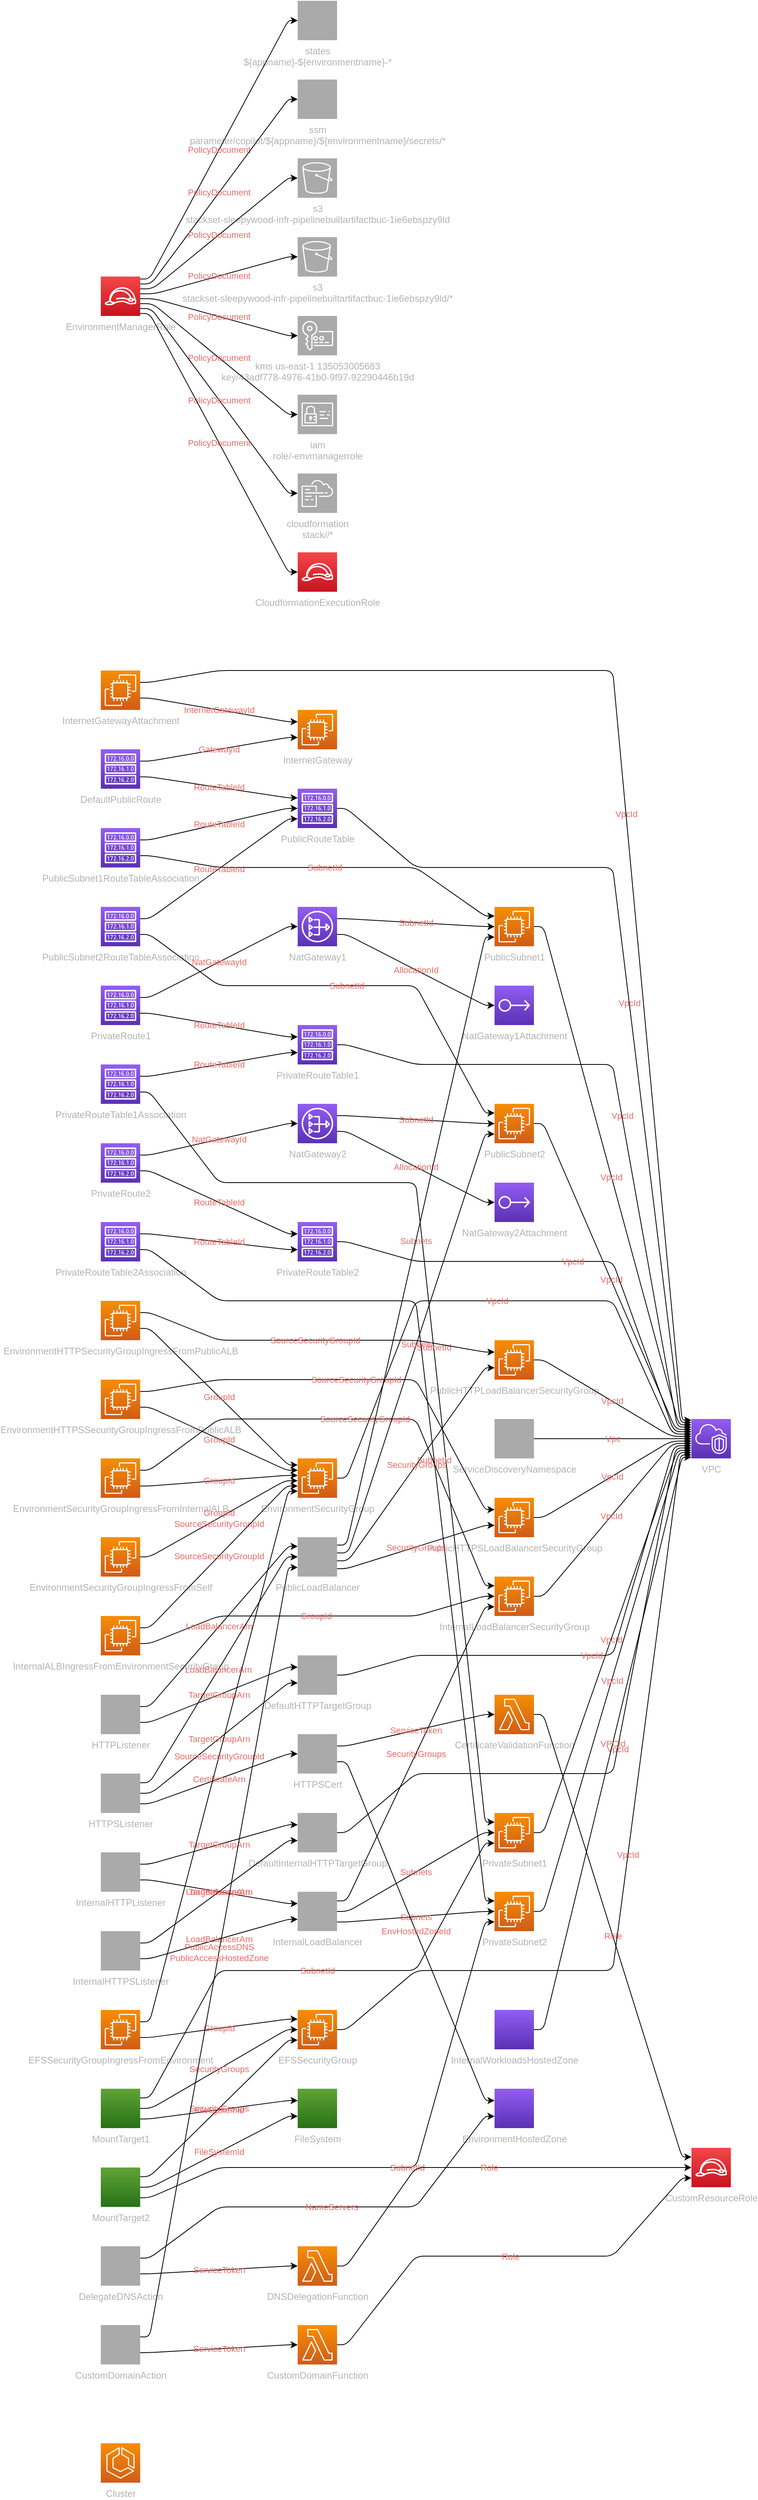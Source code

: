 <mxfile version="13.1.3" pages="2">
            <diagram id="diagramid" name="Diagram">
              <mxGraphModel><root><mxCell id="0"/><mxCell id="1" parent="0"/><mxCell id="2" value="CloudformationExecutionRole" style="outlineConnect=0;fontColor=#B3B3B3;gradientColor=#F54749;gradientDirection=north;fillColor=#C7131F;strokeColor=#ffffff;dashed=0;verticalLabelPosition=bottom;verticalAlign=top;align=center;html=1;fontSize=12;fontStyle=0;aspect=fixed;shape=mxgraph.aws4.resourceIcon;resIcon=mxgraph.aws4.role;" vertex="1" parent="1"><mxGeometry x="250" y="700" width="50" height="50" as="geometry"/></mxCell><mxCell id="3" value="EnvironmentManagerRole" style="outlineConnect=0;fontColor=#B3B3B3;gradientColor=#F54749;gradientDirection=north;fillColor=#C7131F;strokeColor=#ffffff;dashed=0;verticalLabelPosition=bottom;verticalAlign=top;align=center;html=1;fontSize=12;fontStyle=0;aspect=fixed;shape=mxgraph.aws4.resourceIcon;resIcon=mxgraph.aws4.role;" vertex="1" parent="1"><mxGeometry y="350" width="50" height="50" as="geometry"/></mxCell><mxCell id="4" value="VPC" style="outlineConnect=0;fontColor=#B3B3B3;gradientColor=#945DF2;gradientDirection=north;fillColor=#5A30B5;strokeColor=#ffffff;dashed=0;verticalLabelPosition=bottom;verticalAlign=top;align=center;html=1;fontSize=12;fontStyle=0;aspect=fixed;shape=mxgraph.aws4.resourceIcon;resIcon=mxgraph.aws4.vpc;" vertex="1" parent="1"><mxGeometry x="750" y="1800" width="50" height="50" as="geometry"/></mxCell><mxCell id="5" value="PublicRouteTable" style="outlineConnect=0;fontColor=#B3B3B3;gradientColor=#945DF2;gradientDirection=north;fillColor=#5A30B5;strokeColor=#ffffff;dashed=0;verticalLabelPosition=bottom;verticalAlign=top;align=center;html=1;fontSize=12;fontStyle=0;aspect=fixed;shape=mxgraph.aws4.resourceIcon;resIcon=mxgraph.aws4.route_table;" vertex="1" parent="1"><mxGeometry x="250" y="1000" width="50" height="50" as="geometry"/></mxCell><mxCell id="6" value="DefaultPublicRoute" style="outlineConnect=0;fontColor=#B3B3B3;gradientColor=#945DF2;gradientDirection=north;fillColor=#5A30B5;strokeColor=#ffffff;dashed=0;verticalLabelPosition=bottom;verticalAlign=top;align=center;html=1;fontSize=12;fontStyle=0;aspect=fixed;shape=mxgraph.aws4.resourceIcon;resIcon=mxgraph.aws4.route_table;" vertex="1" parent="1"><mxGeometry y="950" width="50" height="50" as="geometry"/></mxCell><mxCell id="7" value="InternetGateway" style="outlineConnect=0;fontColor=#B3B3B3;gradientColor=#F78E04;gradientDirection=north;fillColor=#D05C17;strokeColor=#ffffff;dashed=0;verticalLabelPosition=bottom;verticalAlign=top;align=center;html=1;fontSize=12;fontStyle=0;aspect=fixed;shape=mxgraph.aws4.resourceIcon;resIcon=mxgraph.aws4.ec2;" vertex="1" parent="1"><mxGeometry x="250" y="900" width="50" height="50" as="geometry"/></mxCell><mxCell id="8" value="InternetGatewayAttachment" style="outlineConnect=0;fontColor=#B3B3B3;gradientColor=#F78E04;gradientDirection=north;fillColor=#D05C17;strokeColor=#ffffff;dashed=0;verticalLabelPosition=bottom;verticalAlign=top;align=center;html=1;fontSize=12;fontStyle=0;aspect=fixed;shape=mxgraph.aws4.resourceIcon;resIcon=mxgraph.aws4.ec2;" vertex="1" parent="1"><mxGeometry y="850" width="50" height="50" as="geometry"/></mxCell><mxCell id="9" value="PublicSubnet1" style="outlineConnect=0;fontColor=#B3B3B3;gradientColor=#F78E04;gradientDirection=north;fillColor=#D05C17;strokeColor=#ffffff;dashed=0;verticalLabelPosition=bottom;verticalAlign=top;align=center;html=1;fontSize=12;fontStyle=0;aspect=fixed;shape=mxgraph.aws4.resourceIcon;resIcon=mxgraph.aws4.ec2;" vertex="1" parent="1"><mxGeometry x="500" y="1150" width="50" height="50" as="geometry"/></mxCell><mxCell id="10" value="PublicSubnet2" style="outlineConnect=0;fontColor=#B3B3B3;gradientColor=#F78E04;gradientDirection=north;fillColor=#D05C17;strokeColor=#ffffff;dashed=0;verticalLabelPosition=bottom;verticalAlign=top;align=center;html=1;fontSize=12;fontStyle=0;aspect=fixed;shape=mxgraph.aws4.resourceIcon;resIcon=mxgraph.aws4.ec2;" vertex="1" parent="1"><mxGeometry x="500" y="1400" width="50" height="50" as="geometry"/></mxCell><mxCell id="11" value="PrivateSubnet1" style="outlineConnect=0;fontColor=#B3B3B3;gradientColor=#F78E04;gradientDirection=north;fillColor=#D05C17;strokeColor=#ffffff;dashed=0;verticalLabelPosition=bottom;verticalAlign=top;align=center;html=1;fontSize=12;fontStyle=0;aspect=fixed;shape=mxgraph.aws4.resourceIcon;resIcon=mxgraph.aws4.ec2;" vertex="1" parent="1"><mxGeometry x="500" y="2300" width="50" height="50" as="geometry"/></mxCell><mxCell id="12" value="PrivateSubnet2" style="outlineConnect=0;fontColor=#B3B3B3;gradientColor=#F78E04;gradientDirection=north;fillColor=#D05C17;strokeColor=#ffffff;dashed=0;verticalLabelPosition=bottom;verticalAlign=top;align=center;html=1;fontSize=12;fontStyle=0;aspect=fixed;shape=mxgraph.aws4.resourceIcon;resIcon=mxgraph.aws4.ec2;" vertex="1" parent="1"><mxGeometry x="500" y="2400" width="50" height="50" as="geometry"/></mxCell><mxCell id="13" value="PublicSubnet1RouteTableAssociation" style="outlineConnect=0;fontColor=#B3B3B3;gradientColor=#945DF2;gradientDirection=north;fillColor=#5A30B5;strokeColor=#ffffff;dashed=0;verticalLabelPosition=bottom;verticalAlign=top;align=center;html=1;fontSize=12;fontStyle=0;aspect=fixed;shape=mxgraph.aws4.resourceIcon;resIcon=mxgraph.aws4.route_table;" vertex="1" parent="1"><mxGeometry y="1050" width="50" height="50" as="geometry"/></mxCell><mxCell id="14" value="PublicSubnet2RouteTableAssociation" style="outlineConnect=0;fontColor=#B3B3B3;gradientColor=#945DF2;gradientDirection=north;fillColor=#5A30B5;strokeColor=#ffffff;dashed=0;verticalLabelPosition=bottom;verticalAlign=top;align=center;html=1;fontSize=12;fontStyle=0;aspect=fixed;shape=mxgraph.aws4.resourceIcon;resIcon=mxgraph.aws4.route_table;" vertex="1" parent="1"><mxGeometry y="1150" width="50" height="50" as="geometry"/></mxCell><mxCell id="15" value="NatGateway1Attachment" style="outlineConnect=0;fontColor=#B3B3B3;gradientColor=#945DF2;gradientDirection=north;fillColor=#5A30B5;strokeColor=#ffffff;dashed=0;verticalLabelPosition=bottom;verticalAlign=top;align=center;html=1;fontSize=12;fontStyle=0;aspect=fixed;shape=mxgraph.aws4.resourceIcon;resIcon=mxgraph.aws4.elastic_ip_address;" vertex="1" parent="1"><mxGeometry x="500" y="1250" width="50" height="50" as="geometry"/></mxCell><mxCell id="16" value="NatGateway1" style="outlineConnect=0;fontColor=#B3B3B3;gradientColor=#945DF2;gradientDirection=north;fillColor=#5A30B5;strokeColor=#ffffff;dashed=0;verticalLabelPosition=bottom;verticalAlign=top;align=center;html=1;fontSize=12;fontStyle=0;aspect=fixed;shape=mxgraph.aws4.resourceIcon;resIcon=mxgraph.aws4.nat_gateway;" vertex="1" parent="1"><mxGeometry x="250" y="1150" width="50" height="50" as="geometry"/></mxCell><mxCell id="17" value="PrivateRouteTable1" style="outlineConnect=0;fontColor=#B3B3B3;gradientColor=#945DF2;gradientDirection=north;fillColor=#5A30B5;strokeColor=#ffffff;dashed=0;verticalLabelPosition=bottom;verticalAlign=top;align=center;html=1;fontSize=12;fontStyle=0;aspect=fixed;shape=mxgraph.aws4.resourceIcon;resIcon=mxgraph.aws4.route_table;" vertex="1" parent="1"><mxGeometry x="250" y="1300" width="50" height="50" as="geometry"/></mxCell><mxCell id="18" value="PrivateRoute1" style="outlineConnect=0;fontColor=#B3B3B3;gradientColor=#945DF2;gradientDirection=north;fillColor=#5A30B5;strokeColor=#ffffff;dashed=0;verticalLabelPosition=bottom;verticalAlign=top;align=center;html=1;fontSize=12;fontStyle=0;aspect=fixed;shape=mxgraph.aws4.resourceIcon;resIcon=mxgraph.aws4.route_table;" vertex="1" parent="1"><mxGeometry y="1250" width="50" height="50" as="geometry"/></mxCell><mxCell id="19" value="PrivateRouteTable1Association" style="outlineConnect=0;fontColor=#B3B3B3;gradientColor=#945DF2;gradientDirection=north;fillColor=#5A30B5;strokeColor=#ffffff;dashed=0;verticalLabelPosition=bottom;verticalAlign=top;align=center;html=1;fontSize=12;fontStyle=0;aspect=fixed;shape=mxgraph.aws4.resourceIcon;resIcon=mxgraph.aws4.route_table;" vertex="1" parent="1"><mxGeometry y="1350" width="50" height="50" as="geometry"/></mxCell><mxCell id="20" value="NatGateway2Attachment" style="outlineConnect=0;fontColor=#B3B3B3;gradientColor=#945DF2;gradientDirection=north;fillColor=#5A30B5;strokeColor=#ffffff;dashed=0;verticalLabelPosition=bottom;verticalAlign=top;align=center;html=1;fontSize=12;fontStyle=0;aspect=fixed;shape=mxgraph.aws4.resourceIcon;resIcon=mxgraph.aws4.elastic_ip_address;" vertex="1" parent="1"><mxGeometry x="500" y="1500" width="50" height="50" as="geometry"/></mxCell><mxCell id="21" value="NatGateway2" style="outlineConnect=0;fontColor=#B3B3B3;gradientColor=#945DF2;gradientDirection=north;fillColor=#5A30B5;strokeColor=#ffffff;dashed=0;verticalLabelPosition=bottom;verticalAlign=top;align=center;html=1;fontSize=12;fontStyle=0;aspect=fixed;shape=mxgraph.aws4.resourceIcon;resIcon=mxgraph.aws4.nat_gateway;" vertex="1" parent="1"><mxGeometry x="250" y="1400" width="50" height="50" as="geometry"/></mxCell><mxCell id="22" value="PrivateRouteTable2" style="outlineConnect=0;fontColor=#B3B3B3;gradientColor=#945DF2;gradientDirection=north;fillColor=#5A30B5;strokeColor=#ffffff;dashed=0;verticalLabelPosition=bottom;verticalAlign=top;align=center;html=1;fontSize=12;fontStyle=0;aspect=fixed;shape=mxgraph.aws4.resourceIcon;resIcon=mxgraph.aws4.route_table;" vertex="1" parent="1"><mxGeometry x="250" y="1550" width="50" height="50" as="geometry"/></mxCell><mxCell id="23" value="PrivateRoute2" style="outlineConnect=0;fontColor=#B3B3B3;gradientColor=#945DF2;gradientDirection=north;fillColor=#5A30B5;strokeColor=#ffffff;dashed=0;verticalLabelPosition=bottom;verticalAlign=top;align=center;html=1;fontSize=12;fontStyle=0;aspect=fixed;shape=mxgraph.aws4.resourceIcon;resIcon=mxgraph.aws4.route_table;" vertex="1" parent="1"><mxGeometry y="1450" width="50" height="50" as="geometry"/></mxCell><mxCell id="24" value="PrivateRouteTable2Association" style="outlineConnect=0;fontColor=#B3B3B3;gradientColor=#945DF2;gradientDirection=north;fillColor=#5A30B5;strokeColor=#ffffff;dashed=0;verticalLabelPosition=bottom;verticalAlign=top;align=center;html=1;fontSize=12;fontStyle=0;aspect=fixed;shape=mxgraph.aws4.resourceIcon;resIcon=mxgraph.aws4.route_table;" vertex="1" parent="1"><mxGeometry y="1550" width="50" height="50" as="geometry"/></mxCell><mxCell id="25" value="ServiceDiscoveryNamespace" style="outlineConnect=0;fontColor=#B3B3B3;gradientColor=#aaaaaa;gradientDirection=north;fillColor=#aaaaaa;strokeColor=#ffffff;dashed=0;verticalLabelPosition=bottom;verticalAlign=top;align=center;html=1;fontSize=12;fontStyle=0;aspect=fixed;shape=mxgraph.aws4.resourceIcon;resIcon=mxgraph.aws4.servicediscovery;" vertex="1" parent="1"><mxGeometry x="500" y="1800" width="50" height="50" as="geometry"/></mxCell><mxCell id="26" value="Cluster" style="outlineConnect=0;fontColor=#B3B3B3;gradientColor=#F78E04;gradientDirection=north;fillColor=#D05C17;strokeColor=#ffffff;dashed=0;verticalLabelPosition=bottom;verticalAlign=top;align=center;html=1;fontSize=12;fontStyle=0;aspect=fixed;shape=mxgraph.aws4.resourceIcon;resIcon=mxgraph.aws4.ecs;" vertex="1" parent="1"><mxGeometry y="3100" width="50" height="50" as="geometry"/></mxCell><mxCell id="27" value="PublicHTTPLoadBalancerSecurityGroup" style="outlineConnect=0;fontColor=#B3B3B3;gradientColor=#F78E04;gradientDirection=north;fillColor=#D05C17;strokeColor=#ffffff;dashed=0;verticalLabelPosition=bottom;verticalAlign=top;align=center;html=1;fontSize=12;fontStyle=0;aspect=fixed;shape=mxgraph.aws4.resourceIcon;resIcon=mxgraph.aws4.ec2;" vertex="1" parent="1"><mxGeometry x="500" y="1700" width="50" height="50" as="geometry"/></mxCell><mxCell id="28" value="PublicHTTPSLoadBalancerSecurityGroup" style="outlineConnect=0;fontColor=#B3B3B3;gradientColor=#F78E04;gradientDirection=north;fillColor=#D05C17;strokeColor=#ffffff;dashed=0;verticalLabelPosition=bottom;verticalAlign=top;align=center;html=1;fontSize=12;fontStyle=0;aspect=fixed;shape=mxgraph.aws4.resourceIcon;resIcon=mxgraph.aws4.ec2;" vertex="1" parent="1"><mxGeometry x="500" y="1900" width="50" height="50" as="geometry"/></mxCell><mxCell id="29" value="InternalLoadBalancerSecurityGroup" style="outlineConnect=0;fontColor=#B3B3B3;gradientColor=#F78E04;gradientDirection=north;fillColor=#D05C17;strokeColor=#ffffff;dashed=0;verticalLabelPosition=bottom;verticalAlign=top;align=center;html=1;fontSize=12;fontStyle=0;aspect=fixed;shape=mxgraph.aws4.resourceIcon;resIcon=mxgraph.aws4.ec2;" vertex="1" parent="1"><mxGeometry x="500" y="2000" width="50" height="50" as="geometry"/></mxCell><mxCell id="30" value="EnvironmentSecurityGroup" style="outlineConnect=0;fontColor=#B3B3B3;gradientColor=#F78E04;gradientDirection=north;fillColor=#D05C17;strokeColor=#ffffff;dashed=0;verticalLabelPosition=bottom;verticalAlign=top;align=center;html=1;fontSize=12;fontStyle=0;aspect=fixed;shape=mxgraph.aws4.resourceIcon;resIcon=mxgraph.aws4.ec2;" vertex="1" parent="1"><mxGeometry x="250" y="1850" width="50" height="50" as="geometry"/></mxCell><mxCell id="31" value="EnvironmentHTTPSecurityGroupIngressFromPublicALB" style="outlineConnect=0;fontColor=#B3B3B3;gradientColor=#F78E04;gradientDirection=north;fillColor=#D05C17;strokeColor=#ffffff;dashed=0;verticalLabelPosition=bottom;verticalAlign=top;align=center;html=1;fontSize=12;fontStyle=0;aspect=fixed;shape=mxgraph.aws4.resourceIcon;resIcon=mxgraph.aws4.ec2;" vertex="1" parent="1"><mxGeometry y="1650" width="50" height="50" as="geometry"/></mxCell><mxCell id="32" value="EnvironmentHTTPSSecurityGroupIngressFromPublicALB" style="outlineConnect=0;fontColor=#B3B3B3;gradientColor=#F78E04;gradientDirection=north;fillColor=#D05C17;strokeColor=#ffffff;dashed=0;verticalLabelPosition=bottom;verticalAlign=top;align=center;html=1;fontSize=12;fontStyle=0;aspect=fixed;shape=mxgraph.aws4.resourceIcon;resIcon=mxgraph.aws4.ec2;" vertex="1" parent="1"><mxGeometry y="1750" width="50" height="50" as="geometry"/></mxCell><mxCell id="33" value="EnvironmentSecurityGroupIngressFromInternalALB" style="outlineConnect=0;fontColor=#B3B3B3;gradientColor=#F78E04;gradientDirection=north;fillColor=#D05C17;strokeColor=#ffffff;dashed=0;verticalLabelPosition=bottom;verticalAlign=top;align=center;html=1;fontSize=12;fontStyle=0;aspect=fixed;shape=mxgraph.aws4.resourceIcon;resIcon=mxgraph.aws4.ec2;" vertex="1" parent="1"><mxGeometry y="1850" width="50" height="50" as="geometry"/></mxCell><mxCell id="34" value="EnvironmentSecurityGroupIngressFromSelf" style="outlineConnect=0;fontColor=#B3B3B3;gradientColor=#F78E04;gradientDirection=north;fillColor=#D05C17;strokeColor=#ffffff;dashed=0;verticalLabelPosition=bottom;verticalAlign=top;align=center;html=1;fontSize=12;fontStyle=0;aspect=fixed;shape=mxgraph.aws4.resourceIcon;resIcon=mxgraph.aws4.ec2;" vertex="1" parent="1"><mxGeometry y="1950" width="50" height="50" as="geometry"/></mxCell><mxCell id="35" value="InternalALBIngressFromEnvironmentSecurityGroup" style="outlineConnect=0;fontColor=#B3B3B3;gradientColor=#F78E04;gradientDirection=north;fillColor=#D05C17;strokeColor=#ffffff;dashed=0;verticalLabelPosition=bottom;verticalAlign=top;align=center;html=1;fontSize=12;fontStyle=0;aspect=fixed;shape=mxgraph.aws4.resourceIcon;resIcon=mxgraph.aws4.ec2;" vertex="1" parent="1"><mxGeometry y="2050" width="50" height="50" as="geometry"/></mxCell><mxCell id="36" value="PublicLoadBalancer" style="outlineConnect=0;fontColor=#B3B3B3;gradientColor=#aaaaaa;gradientDirection=north;fillColor=#aaaaaa;strokeColor=#ffffff;dashed=0;verticalLabelPosition=bottom;verticalAlign=top;align=center;html=1;fontSize=12;fontStyle=0;aspect=fixed;shape=mxgraph.aws4.resourceIcon;resIcon=mxgraph.aws4.elasticloadbalancingv2;" vertex="1" parent="1"><mxGeometry x="250" y="1950" width="50" height="50" as="geometry"/></mxCell><mxCell id="37" value="DefaultHTTPTargetGroup" style="outlineConnect=0;fontColor=#B3B3B3;gradientColor=#aaaaaa;gradientDirection=north;fillColor=#aaaaaa;strokeColor=#ffffff;dashed=0;verticalLabelPosition=bottom;verticalAlign=top;align=center;html=1;fontSize=12;fontStyle=0;aspect=fixed;shape=mxgraph.aws4.resourceIcon;resIcon=mxgraph.aws4.elasticloadbalancingv2;" vertex="1" parent="1"><mxGeometry x="250" y="2100" width="50" height="50" as="geometry"/></mxCell><mxCell id="38" value="HTTPListener" style="outlineConnect=0;fontColor=#B3B3B3;gradientColor=#aaaaaa;gradientDirection=north;fillColor=#aaaaaa;strokeColor=#ffffff;dashed=0;verticalLabelPosition=bottom;verticalAlign=top;align=center;html=1;fontSize=12;fontStyle=0;aspect=fixed;shape=mxgraph.aws4.resourceIcon;resIcon=mxgraph.aws4.elasticloadbalancingv2;" vertex="1" parent="1"><mxGeometry y="2150" width="50" height="50" as="geometry"/></mxCell><mxCell id="39" value="HTTPSListener" style="outlineConnect=0;fontColor=#B3B3B3;gradientColor=#aaaaaa;gradientDirection=north;fillColor=#aaaaaa;strokeColor=#ffffff;dashed=0;verticalLabelPosition=bottom;verticalAlign=top;align=center;html=1;fontSize=12;fontStyle=0;aspect=fixed;shape=mxgraph.aws4.resourceIcon;resIcon=mxgraph.aws4.elasticloadbalancingv2;" vertex="1" parent="1"><mxGeometry y="2250" width="50" height="50" as="geometry"/></mxCell><mxCell id="40" value="InternalLoadBalancer" style="outlineConnect=0;fontColor=#B3B3B3;gradientColor=#aaaaaa;gradientDirection=north;fillColor=#aaaaaa;strokeColor=#ffffff;dashed=0;verticalLabelPosition=bottom;verticalAlign=top;align=center;html=1;fontSize=12;fontStyle=0;aspect=fixed;shape=mxgraph.aws4.resourceIcon;resIcon=mxgraph.aws4.elasticloadbalancingv2;" vertex="1" parent="1"><mxGeometry x="250" y="2400" width="50" height="50" as="geometry"/></mxCell><mxCell id="41" value="DefaultInternalHTTPTargetGroup" style="outlineConnect=0;fontColor=#B3B3B3;gradientColor=#aaaaaa;gradientDirection=north;fillColor=#aaaaaa;strokeColor=#ffffff;dashed=0;verticalLabelPosition=bottom;verticalAlign=top;align=center;html=1;fontSize=12;fontStyle=0;aspect=fixed;shape=mxgraph.aws4.resourceIcon;resIcon=mxgraph.aws4.elasticloadbalancingv2;" vertex="1" parent="1"><mxGeometry x="250" y="2300" width="50" height="50" as="geometry"/></mxCell><mxCell id="42" value="InternalHTTPListener" style="outlineConnect=0;fontColor=#B3B3B3;gradientColor=#aaaaaa;gradientDirection=north;fillColor=#aaaaaa;strokeColor=#ffffff;dashed=0;verticalLabelPosition=bottom;verticalAlign=top;align=center;html=1;fontSize=12;fontStyle=0;aspect=fixed;shape=mxgraph.aws4.resourceIcon;resIcon=mxgraph.aws4.elasticloadbalancingv2;" vertex="1" parent="1"><mxGeometry y="2350" width="50" height="50" as="geometry"/></mxCell><mxCell id="43" value="InternalHTTPSListener" style="outlineConnect=0;fontColor=#B3B3B3;gradientColor=#aaaaaa;gradientDirection=north;fillColor=#aaaaaa;strokeColor=#ffffff;dashed=0;verticalLabelPosition=bottom;verticalAlign=top;align=center;html=1;fontSize=12;fontStyle=0;aspect=fixed;shape=mxgraph.aws4.resourceIcon;resIcon=mxgraph.aws4.elasticloadbalancingv2;" vertex="1" parent="1"><mxGeometry y="2450" width="50" height="50" as="geometry"/></mxCell><mxCell id="44" value="InternalWorkloadsHostedZone" style="outlineConnect=0;fontColor=#B3B3B3;gradientColor=#945DF2;gradientDirection=north;fillColor=#5A30B5;strokeColor=#ffffff;dashed=0;verticalLabelPosition=bottom;verticalAlign=top;align=center;html=1;fontSize=12;fontStyle=0;aspect=fixed;shape=mxgraph.aws4.resourceIcon;resIcon=mxgraph.aws4.route53;" vertex="1" parent="1"><mxGeometry x="500" y="2550" width="50" height="50" as="geometry"/></mxCell><mxCell id="45" value="FileSystem" style="outlineConnect=0;fontColor=#B3B3B3;gradientColor=#60A337;gradientDirection=north;fillColor=#277116;strokeColor=#ffffff;dashed=0;verticalLabelPosition=bottom;verticalAlign=top;align=center;html=1;fontSize=12;fontStyle=0;aspect=fixed;shape=mxgraph.aws4.resourceIcon;resIcon=mxgraph.aws4.efs;" vertex="1" parent="1"><mxGeometry x="250" y="2650" width="50" height="50" as="geometry"/></mxCell><mxCell id="46" value="EFSSecurityGroup" style="outlineConnect=0;fontColor=#B3B3B3;gradientColor=#F78E04;gradientDirection=north;fillColor=#D05C17;strokeColor=#ffffff;dashed=0;verticalLabelPosition=bottom;verticalAlign=top;align=center;html=1;fontSize=12;fontStyle=0;aspect=fixed;shape=mxgraph.aws4.resourceIcon;resIcon=mxgraph.aws4.ec2;" vertex="1" parent="1"><mxGeometry x="250" y="2550" width="50" height="50" as="geometry"/></mxCell><mxCell id="47" value="EFSSecurityGroupIngressFromEnvironment" style="outlineConnect=0;fontColor=#B3B3B3;gradientColor=#F78E04;gradientDirection=north;fillColor=#D05C17;strokeColor=#ffffff;dashed=0;verticalLabelPosition=bottom;verticalAlign=top;align=center;html=1;fontSize=12;fontStyle=0;aspect=fixed;shape=mxgraph.aws4.resourceIcon;resIcon=mxgraph.aws4.ec2;" vertex="1" parent="1"><mxGeometry y="2550" width="50" height="50" as="geometry"/></mxCell><mxCell id="48" value="MountTarget1" style="outlineConnect=0;fontColor=#B3B3B3;gradientColor=#60A337;gradientDirection=north;fillColor=#277116;strokeColor=#ffffff;dashed=0;verticalLabelPosition=bottom;verticalAlign=top;align=center;html=1;fontSize=12;fontStyle=0;aspect=fixed;shape=mxgraph.aws4.resourceIcon;resIcon=mxgraph.aws4.efs;" vertex="1" parent="1"><mxGeometry y="2650" width="50" height="50" as="geometry"/></mxCell><mxCell id="49" value="MountTarget2" style="outlineConnect=0;fontColor=#B3B3B3;gradientColor=#60A337;gradientDirection=north;fillColor=#277116;strokeColor=#ffffff;dashed=0;verticalLabelPosition=bottom;verticalAlign=top;align=center;html=1;fontSize=12;fontStyle=0;aspect=fixed;shape=mxgraph.aws4.resourceIcon;resIcon=mxgraph.aws4.efs;" vertex="1" parent="1"><mxGeometry y="2750" width="50" height="50" as="geometry"/></mxCell><mxCell id="50" value="CustomResourceRole" style="outlineConnect=0;fontColor=#B3B3B3;gradientColor=#F54749;gradientDirection=north;fillColor=#C7131F;strokeColor=#ffffff;dashed=0;verticalLabelPosition=bottom;verticalAlign=top;align=center;html=1;fontSize=12;fontStyle=0;aspect=fixed;shape=mxgraph.aws4.resourceIcon;resIcon=mxgraph.aws4.role;" vertex="1" parent="1"><mxGeometry x="750" y="2725" width="50" height="50" as="geometry"/></mxCell><mxCell id="51" value="EnvironmentHostedZone" style="outlineConnect=0;fontColor=#B3B3B3;gradientColor=#945DF2;gradientDirection=north;fillColor=#5A30B5;strokeColor=#ffffff;dashed=0;verticalLabelPosition=bottom;verticalAlign=top;align=center;html=1;fontSize=12;fontStyle=0;aspect=fixed;shape=mxgraph.aws4.resourceIcon;resIcon=mxgraph.aws4.route53;" vertex="1" parent="1"><mxGeometry x="500" y="2650" width="50" height="50" as="geometry"/></mxCell><mxCell id="52" value="CertificateValidationFunction" style="outlineConnect=0;fontColor=#B3B3B3;gradientColor=#F78E04;gradientDirection=north;fillColor=#D05C17;strokeColor=#ffffff;dashed=0;verticalLabelPosition=bottom;verticalAlign=top;align=center;html=1;fontSize=12;fontStyle=0;aspect=fixed;shape=mxgraph.aws4.resourceIcon;resIcon=mxgraph.aws4.lambda;" vertex="1" parent="1"><mxGeometry x="500" y="2150" width="50" height="50" as="geometry"/></mxCell><mxCell id="53" value="CustomDomainFunction" style="outlineConnect=0;fontColor=#B3B3B3;gradientColor=#F78E04;gradientDirection=north;fillColor=#D05C17;strokeColor=#ffffff;dashed=0;verticalLabelPosition=bottom;verticalAlign=top;align=center;html=1;fontSize=12;fontStyle=0;aspect=fixed;shape=mxgraph.aws4.resourceIcon;resIcon=mxgraph.aws4.lambda;" vertex="1" parent="1"><mxGeometry x="250" y="2950" width="50" height="50" as="geometry"/></mxCell><mxCell id="54" value="DNSDelegationFunction" style="outlineConnect=0;fontColor=#B3B3B3;gradientColor=#F78E04;gradientDirection=north;fillColor=#D05C17;strokeColor=#ffffff;dashed=0;verticalLabelPosition=bottom;verticalAlign=top;align=center;html=1;fontSize=12;fontStyle=0;aspect=fixed;shape=mxgraph.aws4.resourceIcon;resIcon=mxgraph.aws4.lambda;" vertex="1" parent="1"><mxGeometry x="250" y="2850" width="50" height="50" as="geometry"/></mxCell><mxCell id="55" value="DelegateDNSAction" style="outlineConnect=0;fontColor=#B3B3B3;gradientColor=#aaaaaa;gradientDirection=north;fillColor=#aaaaaa;strokeColor=#ffffff;dashed=0;verticalLabelPosition=bottom;verticalAlign=top;align=center;html=1;fontSize=12;fontStyle=0;aspect=fixed;shape=mxgraph.aws4.resourceIcon;resIcon=mxgraph.aws4.dnsdelegationfunction;" vertex="1" parent="1"><mxGeometry y="2850" width="50" height="50" as="geometry"/></mxCell><mxCell id="56" value="HTTPSCert" style="outlineConnect=0;fontColor=#B3B3B3;gradientColor=#aaaaaa;gradientDirection=north;fillColor=#aaaaaa;strokeColor=#ffffff;dashed=0;verticalLabelPosition=bottom;verticalAlign=top;align=center;html=1;fontSize=12;fontStyle=0;aspect=fixed;shape=mxgraph.aws4.resourceIcon;resIcon=mxgraph.aws4.certificatevalidationfunction;" vertex="1" parent="1"><mxGeometry x="250" y="2200" width="50" height="50" as="geometry"/></mxCell><mxCell id="57" value="CustomDomainAction" style="outlineConnect=0;fontColor=#B3B3B3;gradientColor=#aaaaaa;gradientDirection=north;fillColor=#aaaaaa;strokeColor=#ffffff;dashed=0;verticalLabelPosition=bottom;verticalAlign=top;align=center;html=1;fontSize=12;fontStyle=0;aspect=fixed;shape=mxgraph.aws4.resourceIcon;resIcon=mxgraph.aws4.customdomainfunction;" vertex="1" parent="1"><mxGeometry y="2950" width="50" height="50" as="geometry"/></mxCell><mxCell id="58" value="states  &#xA;${appname}-${environmentname}-*" style="outlineConnect=0;fontColor=#B3B3B3;gradientColor=#aaaaaa;gradientDirection=north;fillColor=#aaaaaa;strokeColor=#ffffff;dashed=0;verticalLabelPosition=bottom;verticalAlign=top;align=center;html=1;fontSize=12;fontStyle=0;aspect=fixed;shape=mxgraph.aws4.resourceIcon;resIcon=mxgraph.aws4.states;" vertex="1" parent="1"><mxGeometry x="250" width="50" height="50" as="geometry"/></mxCell><mxCell id="59" value="ssm  &#xA;parameter/copilot/${appname}/${environmentname}/secrets/*" style="outlineConnect=0;fontColor=#B3B3B3;gradientColor=#aaaaaa;gradientDirection=north;fillColor=#aaaaaa;strokeColor=#ffffff;dashed=0;verticalLabelPosition=bottom;verticalAlign=top;align=center;html=1;fontSize=12;fontStyle=0;aspect=fixed;shape=mxgraph.aws4.resourceIcon;resIcon=mxgraph.aws4.ssm;" vertex="1" parent="1"><mxGeometry x="250" y="100" width="50" height="50" as="geometry"/></mxCell><mxCell id="60" value="s3  &#xA;stackset-sleepywood-infr-pipelinebuiltartifactbuc-1ie6ebspzy9ld" style="outlineConnect=0;fontColor=#B3B3B3;gradientColor=#aaaaaa;gradientDirection=north;fillColor=#aaaaaa;strokeColor=#ffffff;dashed=0;verticalLabelPosition=bottom;verticalAlign=top;align=center;html=1;fontSize=12;fontStyle=0;aspect=fixed;shape=mxgraph.aws4.resourceIcon;resIcon=mxgraph.aws4.s3;" vertex="1" parent="1"><mxGeometry x="250" y="200" width="50" height="50" as="geometry"/></mxCell><mxCell id="61" value="s3  &#xA;stackset-sleepywood-infr-pipelinebuiltartifactbuc-1ie6ebspzy9ld/*" style="outlineConnect=0;fontColor=#B3B3B3;gradientColor=#aaaaaa;gradientDirection=north;fillColor=#aaaaaa;strokeColor=#ffffff;dashed=0;verticalLabelPosition=bottom;verticalAlign=top;align=center;html=1;fontSize=12;fontStyle=0;aspect=fixed;shape=mxgraph.aws4.resourceIcon;resIcon=mxgraph.aws4.s3;" vertex="1" parent="1"><mxGeometry x="250" y="300" width="50" height="50" as="geometry"/></mxCell><mxCell id="62" value="kms us-east-1 135053005683&#xA;key/43adf778-4976-41b0-9f97-92290446b19d" style="outlineConnect=0;fontColor=#B3B3B3;gradientColor=#aaaaaa;gradientDirection=north;fillColor=#aaaaaa;strokeColor=#ffffff;dashed=0;verticalLabelPosition=bottom;verticalAlign=top;align=center;html=1;fontSize=12;fontStyle=0;aspect=fixed;shape=mxgraph.aws4.resourceIcon;resIcon=mxgraph.aws4.key_management_service;" vertex="1" parent="1"><mxGeometry x="250" y="400" width="50" height="50" as="geometry"/></mxCell><mxCell id="63" value="iam  &#xA;role/-envmanagerrole" style="outlineConnect=0;fontColor=#B3B3B3;gradientColor=#aaaaaa;gradientDirection=north;fillColor=#aaaaaa;strokeColor=#ffffff;dashed=0;verticalLabelPosition=bottom;verticalAlign=top;align=center;html=1;fontSize=12;fontStyle=0;aspect=fixed;shape=mxgraph.aws4.resourceIcon;resIcon=mxgraph.aws4.identity_and_access_management;" vertex="1" parent="1"><mxGeometry x="250" y="500" width="50" height="50" as="geometry"/></mxCell><mxCell id="64" value="cloudformation  &#xA;stack//*" style="outlineConnect=0;fontColor=#B3B3B3;gradientColor=#aaaaaa;gradientDirection=north;fillColor=#aaaaaa;strokeColor=#ffffff;dashed=0;verticalLabelPosition=bottom;verticalAlign=top;align=center;html=1;fontSize=12;fontStyle=0;aspect=fixed;shape=mxgraph.aws4.resourceIcon;resIcon=mxgraph.aws4.cloudformation;" vertex="1" parent="1"><mxGeometry x="250" y="600" width="50" height="50" as="geometry"/></mxCell><mxCell id="states  &#xA;${appname}-${environmentname}-*|EnvironmentManagerRole" value="PolicyDocument" style="edgeStyle=orthogonalEdgeStyle;rounded=1;orthogonalLoop=1;jettySize=auto;html=1;labelBackgroundColor=none;fontColor=#EA6B66;noEdgeStyle=1;orthogonal=1;" edge="1" parent="1" source="3" target="58"><mxGeometry relative="1" as="geometry"><Array as="points"><mxPoint x="62" y="353.125"/><mxPoint x="238" y="25"/></Array></mxGeometry></mxCell><mxCell id="ssm  &#xA;parameter/copilot/${appname}/${environmentname}/secrets/*|EnvironmentManagerRole" value="PolicyDocument" style="edgeStyle=orthogonalEdgeStyle;rounded=1;orthogonalLoop=1;jettySize=auto;html=1;labelBackgroundColor=none;fontColor=#EA6B66;noEdgeStyle=1;orthogonal=1;" edge="1" parent="1" source="3" target="59"><mxGeometry relative="1" as="geometry"><Array as="points"><mxPoint x="64" y="359.375"/><mxPoint x="238" y="125"/></Array></mxGeometry></mxCell><mxCell id="s3  &#xA;stackset-sleepywood-infr-pipelinebuiltartifactbuc-1ie6ebspzy9ld|EnvironmentManagerRole" value="PolicyDocument" style="edgeStyle=orthogonalEdgeStyle;rounded=1;orthogonalLoop=1;jettySize=auto;html=1;labelBackgroundColor=none;fontColor=#EA6B66;noEdgeStyle=1;orthogonal=1;" edge="1" parent="1" source="3" target="60"><mxGeometry relative="1" as="geometry"><Array as="points"><mxPoint x="66" y="365.625"/><mxPoint x="238" y="225"/></Array></mxGeometry></mxCell><mxCell id="s3  &#xA;stackset-sleepywood-infr-pipelinebuiltartifactbuc-1ie6ebspzy9ld/*|EnvironmentManagerRole" value="PolicyDocument" style="edgeStyle=orthogonalEdgeStyle;rounded=1;orthogonalLoop=1;jettySize=auto;html=1;labelBackgroundColor=none;fontColor=#EA6B66;noEdgeStyle=1;orthogonal=1;" edge="1" parent="1" source="3" target="61"><mxGeometry relative="1" as="geometry"><Array as="points"><mxPoint x="68" y="371.875"/><mxPoint x="238" y="325"/></Array></mxGeometry></mxCell><mxCell id="kms us-east-1 135053005683&#xA;key/43adf778-4976-41b0-9f97-92290446b19d|EnvironmentManagerRole" value="PolicyDocument" style="edgeStyle=orthogonalEdgeStyle;rounded=1;orthogonalLoop=1;jettySize=auto;html=1;labelBackgroundColor=none;fontColor=#EA6B66;noEdgeStyle=1;orthogonal=1;" edge="1" parent="1" source="3" target="62"><mxGeometry relative="1" as="geometry"><Array as="points"><mxPoint x="68" y="378.125"/><mxPoint x="238" y="425"/></Array></mxGeometry></mxCell><mxCell id="iam  &#xA;role/-envmanagerrole|EnvironmentManagerRole" value="PolicyDocument" style="edgeStyle=orthogonalEdgeStyle;rounded=1;orthogonalLoop=1;jettySize=auto;html=1;labelBackgroundColor=none;fontColor=#EA6B66;noEdgeStyle=1;orthogonal=1;" edge="1" parent="1" source="3" target="63"><mxGeometry relative="1" as="geometry"><Array as="points"><mxPoint x="66" y="384.375"/><mxPoint x="238" y="525"/></Array></mxGeometry></mxCell><mxCell id="cloudformation  &#xA;stack//*|EnvironmentManagerRole" value="PolicyDocument" style="edgeStyle=orthogonalEdgeStyle;rounded=1;orthogonalLoop=1;jettySize=auto;html=1;labelBackgroundColor=none;fontColor=#EA6B66;noEdgeStyle=1;orthogonal=1;" edge="1" parent="1" source="3" target="64"><mxGeometry relative="1" as="geometry"><Array as="points"><mxPoint x="64" y="390.625"/><mxPoint x="238" y="625"/></Array></mxGeometry></mxCell><mxCell id="CloudformationExecutionRole|EnvironmentManagerRole" value="PolicyDocument" style="edgeStyle=orthogonalEdgeStyle;rounded=1;orthogonalLoop=1;jettySize=auto;html=1;labelBackgroundColor=none;fontColor=#EA6B66;noEdgeStyle=1;orthogonal=1;" edge="1" parent="1" source="3" target="2"><mxGeometry relative="1" as="geometry"><Array as="points"><mxPoint x="62" y="396.875"/><mxPoint x="238" y="725"/></Array></mxGeometry></mxCell><mxCell id="VPC|PublicRouteTable" value="VpcId" style="edgeStyle=orthogonalEdgeStyle;rounded=1;orthogonalLoop=1;jettySize=auto;html=1;labelBackgroundColor=none;fontColor=#EA6B66;noEdgeStyle=1;orthogonal=1;" edge="1" parent="1" source="5" target="4"><mxGeometry relative="1" as="geometry"><Array as="points"><mxPoint x="312" y="1025"/><mxPoint x="400" y="1100"/><mxPoint x="650" y="1100"/><mxPoint x="736" y="1804.412"/></Array></mxGeometry></mxCell><mxCell id="PublicRouteTable|DefaultPublicRoute" value="RouteTableId" style="edgeStyle=orthogonalEdgeStyle;rounded=1;orthogonalLoop=1;jettySize=auto;html=1;labelBackgroundColor=none;fontColor=#EA6B66;noEdgeStyle=1;orthogonal=1;" edge="1" parent="1" source="6" target="5"><mxGeometry relative="1" as="geometry"><Array as="points"><mxPoint x="62" y="985"/><mxPoint x="238" y="1011.667"/></Array></mxGeometry></mxCell><mxCell id="InternetGateway|DefaultPublicRoute" value="GatewayId" style="edgeStyle=orthogonalEdgeStyle;rounded=1;orthogonalLoop=1;jettySize=auto;html=1;labelBackgroundColor=none;fontColor=#EA6B66;noEdgeStyle=1;orthogonal=1;" edge="1" parent="1" source="6" target="7"><mxGeometry relative="1" as="geometry"><Array as="points"><mxPoint x="62" y="965"/><mxPoint x="238" y="935"/></Array></mxGeometry></mxCell><mxCell id="InternetGateway|InternetGatewayAttachment" value="InternetGatewayId" style="edgeStyle=orthogonalEdgeStyle;rounded=1;orthogonalLoop=1;jettySize=auto;html=1;labelBackgroundColor=none;fontColor=#EA6B66;noEdgeStyle=1;orthogonal=1;" edge="1" parent="1" source="8" target="7"><mxGeometry relative="1" as="geometry"><Array as="points"><mxPoint x="62" y="885"/><mxPoint x="238" y="915"/></Array></mxGeometry></mxCell><mxCell id="VPC|InternetGatewayAttachment" value="VpcId" style="edgeStyle=orthogonalEdgeStyle;rounded=1;orthogonalLoop=1;jettySize=auto;html=1;labelBackgroundColor=none;fontColor=#EA6B66;noEdgeStyle=1;orthogonal=1;" edge="1" parent="1" source="8" target="4"><mxGeometry relative="1" as="geometry"><Array as="points"><mxPoint x="62" y="865"/><mxPoint x="150" y="850"/><mxPoint x="400" y="850"/><mxPoint x="400" y="850"/><mxPoint x="650" y="850"/><mxPoint x="738" y="1801.471"/></Array></mxGeometry></mxCell><mxCell id="VPC|PublicSubnet1" value="VpcId" style="edgeStyle=orthogonalEdgeStyle;rounded=1;orthogonalLoop=1;jettySize=auto;html=1;labelBackgroundColor=none;fontColor=#EA6B66;noEdgeStyle=1;orthogonal=1;" edge="1" parent="1" source="9" target="4"><mxGeometry relative="1" as="geometry"><Array as="points"><mxPoint x="562" y="1175"/><mxPoint x="734" y="1807.353"/></Array></mxGeometry></mxCell><mxCell id="VPC|PublicSubnet2" value="VpcId" style="edgeStyle=orthogonalEdgeStyle;rounded=1;orthogonalLoop=1;jettySize=auto;html=1;labelBackgroundColor=none;fontColor=#EA6B66;noEdgeStyle=1;orthogonal=1;" edge="1" parent="1" source="10" target="4"><mxGeometry relative="1" as="geometry"><Array as="points"><mxPoint x="562" y="1425"/><mxPoint x="730" y="1813.235"/></Array></mxGeometry></mxCell><mxCell id="VPC|PrivateSubnet1" value="VpcId" style="edgeStyle=orthogonalEdgeStyle;rounded=1;orthogonalLoop=1;jettySize=auto;html=1;labelBackgroundColor=none;fontColor=#EA6B66;noEdgeStyle=1;orthogonal=1;" edge="1" parent="1" source="11" target="4"><mxGeometry relative="1" as="geometry"><Array as="points"><mxPoint x="562" y="2325"/><mxPoint x="732" y="1839.706"/></Array></mxGeometry></mxCell><mxCell id="VPC|PrivateSubnet2" value="VpcId" style="edgeStyle=orthogonalEdgeStyle;rounded=1;orthogonalLoop=1;jettySize=auto;html=1;labelBackgroundColor=none;fontColor=#EA6B66;noEdgeStyle=1;orthogonal=1;" edge="1" parent="1" source="12" target="4"><mxGeometry relative="1" as="geometry"><Array as="points"><mxPoint x="562" y="2425"/><mxPoint x="734" y="1842.647"/></Array></mxGeometry></mxCell><mxCell id="PublicRouteTable|PublicSubnet1RouteTableAssociation" value="RouteTableId" style="edgeStyle=orthogonalEdgeStyle;rounded=1;orthogonalLoop=1;jettySize=auto;html=1;labelBackgroundColor=none;fontColor=#EA6B66;noEdgeStyle=1;orthogonal=1;" edge="1" parent="1" source="13" target="5"><mxGeometry relative="1" as="geometry"><Array as="points"><mxPoint x="62" y="1065"/><mxPoint x="236" y="1025"/></Array></mxGeometry></mxCell><mxCell id="PublicSubnet1|PublicSubnet1RouteTableAssociation" value="SubnetId" style="edgeStyle=orthogonalEdgeStyle;rounded=1;orthogonalLoop=1;jettySize=auto;html=1;labelBackgroundColor=none;fontColor=#EA6B66;noEdgeStyle=1;orthogonal=1;" edge="1" parent="1" source="13" target="9"><mxGeometry relative="1" as="geometry"><Array as="points"><mxPoint x="62" y="1085"/><mxPoint x="150" y="1100"/><mxPoint x="400" y="1100"/><mxPoint x="488" y="1161.667"/></Array></mxGeometry></mxCell><mxCell id="PublicRouteTable|PublicSubnet2RouteTableAssociation" value="RouteTableId" style="edgeStyle=orthogonalEdgeStyle;rounded=1;orthogonalLoop=1;jettySize=auto;html=1;labelBackgroundColor=none;fontColor=#EA6B66;noEdgeStyle=1;orthogonal=1;" edge="1" parent="1" source="14" target="5"><mxGeometry relative="1" as="geometry"><Array as="points"><mxPoint x="62" y="1165"/><mxPoint x="238" y="1038.333"/></Array></mxGeometry></mxCell><mxCell id="PublicSubnet2|PublicSubnet2RouteTableAssociation" value="SubnetId" style="edgeStyle=orthogonalEdgeStyle;rounded=1;orthogonalLoop=1;jettySize=auto;html=1;labelBackgroundColor=none;fontColor=#EA6B66;noEdgeStyle=1;orthogonal=1;" edge="1" parent="1" source="14" target="10"><mxGeometry relative="1" as="geometry"><Array as="points"><mxPoint x="62" y="1185"/><mxPoint x="150" y="1250"/><mxPoint x="400" y="1250"/><mxPoint x="488" y="1411.667"/></Array></mxGeometry></mxCell><mxCell id="PublicSubnet1|NatGateway1" value="SubnetId" style="edgeStyle=orthogonalEdgeStyle;rounded=1;orthogonalLoop=1;jettySize=auto;html=1;labelBackgroundColor=none;fontColor=#EA6B66;noEdgeStyle=1;orthogonal=1;" edge="1" parent="1" source="16" target="9"><mxGeometry relative="1" as="geometry"><Array as="points"><mxPoint x="312" y="1165"/><mxPoint x="486" y="1175"/></Array></mxGeometry></mxCell><mxCell id="NatGateway1Attachment|NatGateway1" value="AllocationId" style="edgeStyle=orthogonalEdgeStyle;rounded=1;orthogonalLoop=1;jettySize=auto;html=1;labelBackgroundColor=none;fontColor=#EA6B66;noEdgeStyle=1;orthogonal=1;" edge="1" parent="1" source="16" target="15"><mxGeometry relative="1" as="geometry"><Array as="points"><mxPoint x="312" y="1185"/><mxPoint x="488" y="1275"/></Array></mxGeometry></mxCell><mxCell id="VPC|PrivateRouteTable1" value="VpcId" style="edgeStyle=orthogonalEdgeStyle;rounded=1;orthogonalLoop=1;jettySize=auto;html=1;labelBackgroundColor=none;fontColor=#EA6B66;noEdgeStyle=1;orthogonal=1;" edge="1" parent="1" source="17" target="4"><mxGeometry relative="1" as="geometry"><Array as="points"><mxPoint x="312" y="1325"/><mxPoint x="400" y="1350"/><mxPoint x="650" y="1350"/><mxPoint x="732" y="1810.294"/></Array></mxGeometry></mxCell><mxCell id="PrivateRouteTable1|PrivateRoute1" value="RouteTableId" style="edgeStyle=orthogonalEdgeStyle;rounded=1;orthogonalLoop=1;jettySize=auto;html=1;labelBackgroundColor=none;fontColor=#EA6B66;noEdgeStyle=1;orthogonal=1;" edge="1" parent="1" source="18" target="17"><mxGeometry relative="1" as="geometry"><Array as="points"><mxPoint x="62" y="1285"/><mxPoint x="238" y="1315"/></Array></mxGeometry></mxCell><mxCell id="NatGateway1|PrivateRoute1" value="NatGatewayId" style="edgeStyle=orthogonalEdgeStyle;rounded=1;orthogonalLoop=1;jettySize=auto;html=1;labelBackgroundColor=none;fontColor=#EA6B66;noEdgeStyle=1;orthogonal=1;" edge="1" parent="1" source="18" target="16"><mxGeometry relative="1" as="geometry"><Array as="points"><mxPoint x="62" y="1265"/><mxPoint x="238" y="1175"/></Array></mxGeometry></mxCell><mxCell id="PrivateRouteTable1|PrivateRouteTable1Association" value="RouteTableId" style="edgeStyle=orthogonalEdgeStyle;rounded=1;orthogonalLoop=1;jettySize=auto;html=1;labelBackgroundColor=none;fontColor=#EA6B66;noEdgeStyle=1;orthogonal=1;" edge="1" parent="1" source="19" target="17"><mxGeometry relative="1" as="geometry"><Array as="points"><mxPoint x="62" y="1365"/><mxPoint x="238" y="1335"/></Array></mxGeometry></mxCell><mxCell id="PrivateSubnet1|PrivateRouteTable1Association" value="SubnetId" style="edgeStyle=orthogonalEdgeStyle;rounded=1;orthogonalLoop=1;jettySize=auto;html=1;labelBackgroundColor=none;fontColor=#EA6B66;noEdgeStyle=1;orthogonal=1;" edge="1" parent="1" source="19" target="11"><mxGeometry relative="1" as="geometry"><Array as="points"><mxPoint x="62" y="1385"/><mxPoint x="150" y="1500"/><mxPoint x="400" y="1500"/><mxPoint x="488" y="2311.667"/></Array></mxGeometry></mxCell><mxCell id="PublicSubnet2|NatGateway2" value="SubnetId" style="edgeStyle=orthogonalEdgeStyle;rounded=1;orthogonalLoop=1;jettySize=auto;html=1;labelBackgroundColor=none;fontColor=#EA6B66;noEdgeStyle=1;orthogonal=1;" edge="1" parent="1" source="21" target="10"><mxGeometry relative="1" as="geometry"><Array as="points"><mxPoint x="312" y="1415"/><mxPoint x="486" y="1425"/></Array></mxGeometry></mxCell><mxCell id="NatGateway2Attachment|NatGateway2" value="AllocationId" style="edgeStyle=orthogonalEdgeStyle;rounded=1;orthogonalLoop=1;jettySize=auto;html=1;labelBackgroundColor=none;fontColor=#EA6B66;noEdgeStyle=1;orthogonal=1;" edge="1" parent="1" source="21" target="20"><mxGeometry relative="1" as="geometry"><Array as="points"><mxPoint x="312" y="1435"/><mxPoint x="488" y="1525"/></Array></mxGeometry></mxCell><mxCell id="VPC|PrivateRouteTable2" value="VpcId" style="edgeStyle=orthogonalEdgeStyle;rounded=1;orthogonalLoop=1;jettySize=auto;html=1;labelBackgroundColor=none;fontColor=#EA6B66;noEdgeStyle=1;orthogonal=1;" edge="1" parent="1" source="22" target="4"><mxGeometry relative="1" as="geometry"><Array as="points"><mxPoint x="312" y="1575"/><mxPoint x="400" y="1600"/><mxPoint x="650" y="1600"/><mxPoint x="728" y="1816.176"/></Array></mxGeometry></mxCell><mxCell id="PrivateRouteTable2|PrivateRoute2" value="RouteTableId" style="edgeStyle=orthogonalEdgeStyle;rounded=1;orthogonalLoop=1;jettySize=auto;html=1;labelBackgroundColor=none;fontColor=#EA6B66;noEdgeStyle=1;orthogonal=1;" edge="1" parent="1" source="23" target="22"><mxGeometry relative="1" as="geometry"><Array as="points"><mxPoint x="62" y="1485"/><mxPoint x="238" y="1565"/></Array></mxGeometry></mxCell><mxCell id="NatGateway2|PrivateRoute2" value="NatGatewayId" style="edgeStyle=orthogonalEdgeStyle;rounded=1;orthogonalLoop=1;jettySize=auto;html=1;labelBackgroundColor=none;fontColor=#EA6B66;noEdgeStyle=1;orthogonal=1;" edge="1" parent="1" source="23" target="21"><mxGeometry relative="1" as="geometry"><Array as="points"><mxPoint x="62" y="1465"/><mxPoint x="238" y="1425"/></Array></mxGeometry></mxCell><mxCell id="PrivateRouteTable2|PrivateRouteTable2Association" value="RouteTableId" style="edgeStyle=orthogonalEdgeStyle;rounded=1;orthogonalLoop=1;jettySize=auto;html=1;labelBackgroundColor=none;fontColor=#EA6B66;noEdgeStyle=1;orthogonal=1;" edge="1" parent="1" source="24" target="22"><mxGeometry relative="1" as="geometry"><Array as="points"><mxPoint x="62" y="1565"/><mxPoint x="238" y="1585"/></Array></mxGeometry></mxCell><mxCell id="PrivateSubnet2|PrivateRouteTable2Association" value="SubnetId" style="edgeStyle=orthogonalEdgeStyle;rounded=1;orthogonalLoop=1;jettySize=auto;html=1;labelBackgroundColor=none;fontColor=#EA6B66;noEdgeStyle=1;orthogonal=1;" edge="1" parent="1" source="24" target="12"><mxGeometry relative="1" as="geometry"><Array as="points"><mxPoint x="62" y="1585"/><mxPoint x="150" y="1650"/><mxPoint x="400" y="1650"/><mxPoint x="488" y="2411.667"/></Array></mxGeometry></mxCell><mxCell id="VPC|ServiceDiscoveryNamespace" value="Vpc" style="edgeStyle=orthogonalEdgeStyle;rounded=1;orthogonalLoop=1;jettySize=auto;html=1;labelBackgroundColor=none;fontColor=#EA6B66;noEdgeStyle=1;orthogonal=1;" edge="1" parent="1" source="25" target="4"><mxGeometry relative="1" as="geometry"><Array as="points"><mxPoint x="562" y="1825"/><mxPoint x="722" y="1825.0"/></Array></mxGeometry></mxCell><mxCell id="VPC|PublicHTTPLoadBalancerSecurityGroup" value="VpcId" style="edgeStyle=orthogonalEdgeStyle;rounded=1;orthogonalLoop=1;jettySize=auto;html=1;labelBackgroundColor=none;fontColor=#EA6B66;noEdgeStyle=1;orthogonal=1;" edge="1" parent="1" source="27" target="4"><mxGeometry relative="1" as="geometry"><Array as="points"><mxPoint x="562" y="1725"/><mxPoint x="724" y="1822.059"/></Array></mxGeometry></mxCell><mxCell id="VPC|PublicHTTPSLoadBalancerSecurityGroup" value="VpcId" style="edgeStyle=orthogonalEdgeStyle;rounded=1;orthogonalLoop=1;jettySize=auto;html=1;labelBackgroundColor=none;fontColor=#EA6B66;noEdgeStyle=1;orthogonal=1;" edge="1" parent="1" source="28" target="4"><mxGeometry relative="1" as="geometry"><Array as="points"><mxPoint x="562" y="1925"/><mxPoint x="724" y="1827.941"/></Array></mxGeometry></mxCell><mxCell id="VPC|InternalLoadBalancerSecurityGroup" value="VpcId" style="edgeStyle=orthogonalEdgeStyle;rounded=1;orthogonalLoop=1;jettySize=auto;html=1;labelBackgroundColor=none;fontColor=#EA6B66;noEdgeStyle=1;orthogonal=1;" edge="1" parent="1" source="29" target="4"><mxGeometry relative="1" as="geometry"><Array as="points"><mxPoint x="562" y="2025"/><mxPoint x="726" y="1830.882"/></Array></mxGeometry></mxCell><mxCell id="VPC|EnvironmentSecurityGroup" value="VpcId" style="edgeStyle=orthogonalEdgeStyle;rounded=1;orthogonalLoop=1;jettySize=auto;html=1;labelBackgroundColor=none;fontColor=#EA6B66;noEdgeStyle=1;orthogonal=1;" edge="1" parent="1" source="30" target="4"><mxGeometry relative="1" as="geometry"><Array as="points"><mxPoint x="312" y="1875"/><mxPoint x="400" y="1650"/><mxPoint x="650" y="1650"/><mxPoint x="726" y="1819.118"/></Array></mxGeometry></mxCell><mxCell id="EnvironmentSecurityGroup|EnvironmentHTTPSecurityGroupIngressFromPublicALB" value="GroupId" style="edgeStyle=orthogonalEdgeStyle;rounded=1;orthogonalLoop=1;jettySize=auto;html=1;labelBackgroundColor=none;fontColor=#EA6B66;noEdgeStyle=1;orthogonal=1;" edge="1" parent="1" source="31" target="30"><mxGeometry relative="1" as="geometry"><Array as="points"><mxPoint x="62" y="1685"/><mxPoint x="238" y="1858.333"/></Array></mxGeometry></mxCell><mxCell id="PublicHTTPLoadBalancerSecurityGroup|EnvironmentHTTPSecurityGroupIngressFromPublicALB" value="SourceSecurityGroupId" style="edgeStyle=orthogonalEdgeStyle;rounded=1;orthogonalLoop=1;jettySize=auto;html=1;labelBackgroundColor=none;fontColor=#EA6B66;noEdgeStyle=1;orthogonal=1;" edge="1" parent="1" source="31" target="27"><mxGeometry relative="1" as="geometry"><Array as="points"><mxPoint x="62" y="1665"/><mxPoint x="150" y="1700"/><mxPoint x="400" y="1700"/><mxPoint x="488" y="1715"/></Array></mxGeometry></mxCell><mxCell id="EnvironmentSecurityGroup|EnvironmentHTTPSSecurityGroupIngressFromPublicALB" value="GroupId" style="edgeStyle=orthogonalEdgeStyle;rounded=1;orthogonalLoop=1;jettySize=auto;html=1;labelBackgroundColor=none;fontColor=#EA6B66;noEdgeStyle=1;orthogonal=1;" edge="1" parent="1" source="32" target="30"><mxGeometry relative="1" as="geometry"><Array as="points"><mxPoint x="62" y="1785"/><mxPoint x="236" y="1865"/></Array></mxGeometry></mxCell><mxCell id="PublicHTTPSLoadBalancerSecurityGroup|EnvironmentHTTPSSecurityGroupIngressFromPublicALB" value="SourceSecurityGroupId" style="edgeStyle=orthogonalEdgeStyle;rounded=1;orthogonalLoop=1;jettySize=auto;html=1;labelBackgroundColor=none;fontColor=#EA6B66;noEdgeStyle=1;orthogonal=1;" edge="1" parent="1" source="32" target="28"><mxGeometry relative="1" as="geometry"><Array as="points"><mxPoint x="62" y="1765"/><mxPoint x="150" y="1750"/><mxPoint x="400" y="1750"/><mxPoint x="488" y="1915"/></Array></mxGeometry></mxCell><mxCell id="EnvironmentSecurityGroup|EnvironmentSecurityGroupIngressFromInternalALB" value="GroupId" style="edgeStyle=orthogonalEdgeStyle;rounded=1;orthogonalLoop=1;jettySize=auto;html=1;labelBackgroundColor=none;fontColor=#EA6B66;noEdgeStyle=1;orthogonal=1;" edge="1" parent="1" source="33" target="30"><mxGeometry relative="1" as="geometry"><Array as="points"><mxPoint x="62" y="1885"/><mxPoint x="234" y="1871.667"/></Array></mxGeometry></mxCell><mxCell id="InternalLoadBalancerSecurityGroup|EnvironmentSecurityGroupIngressFromInternalALB" value="SourceSecurityGroupId" style="edgeStyle=orthogonalEdgeStyle;rounded=1;orthogonalLoop=1;jettySize=auto;html=1;labelBackgroundColor=none;fontColor=#EA6B66;noEdgeStyle=1;orthogonal=1;" edge="1" parent="1" source="33" target="29"><mxGeometry relative="1" as="geometry"><Array as="points"><mxPoint x="62" y="1865"/><mxPoint x="150" y="1800"/><mxPoint x="400" y="1800"/><mxPoint x="488" y="2011.667"/></Array></mxGeometry></mxCell><mxCell id="EnvironmentSecurityGroup|EnvironmentSecurityGroupIngressFromSelf" value="GroupId&#xA;SourceSecurityGroupId" style="edgeStyle=orthogonalEdgeStyle;rounded=1;orthogonalLoop=1;jettySize=auto;html=1;labelBackgroundColor=none;fontColor=#EA6B66;noEdgeStyle=1;orthogonal=1;" edge="1" parent="1" source="34" target="30"><mxGeometry relative="1" as="geometry"><Array as="points"><mxPoint x="62" y="1975"/><mxPoint x="234" y="1878.333"/></Array></mxGeometry></mxCell><mxCell id="InternalLoadBalancerSecurityGroup|InternalALBIngressFromEnvironmentSecurityGroup" value="GroupId" style="edgeStyle=orthogonalEdgeStyle;rounded=1;orthogonalLoop=1;jettySize=auto;html=1;labelBackgroundColor=none;fontColor=#EA6B66;noEdgeStyle=1;orthogonal=1;" edge="1" parent="1" source="35" target="29"><mxGeometry relative="1" as="geometry"><Array as="points"><mxPoint x="62" y="2085"/><mxPoint x="150" y="2050"/><mxPoint x="400" y="2050"/><mxPoint x="486" y="2025"/></Array></mxGeometry></mxCell><mxCell id="EnvironmentSecurityGroup|InternalALBIngressFromEnvironmentSecurityGroup" value="SourceSecurityGroupId" style="edgeStyle=orthogonalEdgeStyle;rounded=1;orthogonalLoop=1;jettySize=auto;html=1;labelBackgroundColor=none;fontColor=#EA6B66;noEdgeStyle=1;orthogonal=1;" edge="1" parent="1" source="35" target="30"><mxGeometry relative="1" as="geometry"><Array as="points"><mxPoint x="62" y="2065"/><mxPoint x="236" y="1885.0"/></Array></mxGeometry></mxCell><mxCell id="PublicSubnet1|PublicLoadBalancer" value="Subnets" style="edgeStyle=orthogonalEdgeStyle;rounded=1;orthogonalLoop=1;jettySize=auto;html=1;labelBackgroundColor=none;fontColor=#EA6B66;noEdgeStyle=1;orthogonal=1;" edge="1" parent="1" source="36" target="9"><mxGeometry relative="1" as="geometry"><Array as="points"><mxPoint x="312" y="1960"/><mxPoint x="488" y="1188.333"/></Array></mxGeometry></mxCell><mxCell id="PublicSubnet2|PublicLoadBalancer" value="Subnets" style="edgeStyle=orthogonalEdgeStyle;rounded=1;orthogonalLoop=1;jettySize=auto;html=1;labelBackgroundColor=none;fontColor=#EA6B66;noEdgeStyle=1;orthogonal=1;" edge="1" parent="1" source="36" target="10"><mxGeometry relative="1" as="geometry"><Array as="points"><mxPoint x="314" y="1970"/><mxPoint x="488" y="1438.333"/></Array></mxGeometry></mxCell><mxCell id="PublicHTTPLoadBalancerSecurityGroup|PublicLoadBalancer" value="SecurityGroups" style="edgeStyle=orthogonalEdgeStyle;rounded=1;orthogonalLoop=1;jettySize=auto;html=1;labelBackgroundColor=none;fontColor=#EA6B66;noEdgeStyle=1;orthogonal=1;" edge="1" parent="1" source="36" target="27"><mxGeometry relative="1" as="geometry"><Array as="points"><mxPoint x="314" y="1980"/><mxPoint x="488" y="1735"/></Array></mxGeometry></mxCell><mxCell id="PublicHTTPSLoadBalancerSecurityGroup|PublicLoadBalancer" value="SecurityGroups" style="edgeStyle=orthogonalEdgeStyle;rounded=1;orthogonalLoop=1;jettySize=auto;html=1;labelBackgroundColor=none;fontColor=#EA6B66;noEdgeStyle=1;orthogonal=1;" edge="1" parent="1" source="36" target="28"><mxGeometry relative="1" as="geometry"><Array as="points"><mxPoint x="312" y="1990"/><mxPoint x="488" y="1935"/></Array></mxGeometry></mxCell><mxCell id="VPC|DefaultHTTPTargetGroup" value="VpcId" style="edgeStyle=orthogonalEdgeStyle;rounded=1;orthogonalLoop=1;jettySize=auto;html=1;labelBackgroundColor=none;fontColor=#EA6B66;noEdgeStyle=1;orthogonal=1;" edge="1" parent="1" source="37" target="4"><mxGeometry relative="1" as="geometry"><Array as="points"><mxPoint x="312" y="2125"/><mxPoint x="400" y="2100"/><mxPoint x="650" y="2100"/><mxPoint x="728" y="1833.824"/></Array></mxGeometry></mxCell><mxCell id="DefaultHTTPTargetGroup|HTTPListener" value="TargetGroupArn" style="edgeStyle=orthogonalEdgeStyle;rounded=1;orthogonalLoop=1;jettySize=auto;html=1;labelBackgroundColor=none;fontColor=#EA6B66;noEdgeStyle=1;orthogonal=1;" edge="1" parent="1" source="38" target="37"><mxGeometry relative="1" as="geometry"><Array as="points"><mxPoint x="62" y="2185"/><mxPoint x="238" y="2115"/></Array></mxGeometry></mxCell><mxCell id="PublicLoadBalancer|HTTPListener" value="LoadBalancerArn" style="edgeStyle=orthogonalEdgeStyle;rounded=1;orthogonalLoop=1;jettySize=auto;html=1;labelBackgroundColor=none;fontColor=#EA6B66;noEdgeStyle=1;orthogonal=1;" edge="1" parent="1" source="38" target="36"><mxGeometry relative="1" as="geometry"><Array as="points"><mxPoint x="62" y="2165"/><mxPoint x="238" y="1961.667"/></Array></mxGeometry></mxCell><mxCell id="HTTPSCert|HTTPSListener" value="CertificateArn" style="edgeStyle=orthogonalEdgeStyle;rounded=1;orthogonalLoop=1;jettySize=auto;html=1;labelBackgroundColor=none;fontColor=#EA6B66;noEdgeStyle=1;orthogonal=1;" edge="1" parent="1" source="39" target="56"><mxGeometry relative="1" as="geometry"><Array as="points"><mxPoint x="62" y="2288.333"/><mxPoint x="238" y="2225"/></Array></mxGeometry></mxCell><mxCell id="DefaultHTTPTargetGroup|HTTPSListener" value="TargetGroupArn" style="edgeStyle=orthogonalEdgeStyle;rounded=1;orthogonalLoop=1;jettySize=auto;html=1;labelBackgroundColor=none;fontColor=#EA6B66;noEdgeStyle=1;orthogonal=1;" edge="1" parent="1" source="39" target="37"><mxGeometry relative="1" as="geometry"><Array as="points"><mxPoint x="64" y="2275"/><mxPoint x="238" y="2135"/></Array></mxGeometry></mxCell><mxCell id="PublicLoadBalancer|HTTPSListener" value="LoadBalancerArn" style="edgeStyle=orthogonalEdgeStyle;rounded=1;orthogonalLoop=1;jettySize=auto;html=1;labelBackgroundColor=none;fontColor=#EA6B66;noEdgeStyle=1;orthogonal=1;" edge="1" parent="1" source="39" target="36"><mxGeometry relative="1" as="geometry"><Array as="points"><mxPoint x="62" y="2261.667"/><mxPoint x="236" y="1975"/></Array></mxGeometry></mxCell><mxCell id="PrivateSubnet1|InternalLoadBalancer" value="Subnets" style="edgeStyle=orthogonalEdgeStyle;rounded=1;orthogonalLoop=1;jettySize=auto;html=1;labelBackgroundColor=none;fontColor=#EA6B66;noEdgeStyle=1;orthogonal=1;" edge="1" parent="1" source="40" target="11"><mxGeometry relative="1" as="geometry"><Array as="points"><mxPoint x="314" y="2425"/><mxPoint x="486" y="2325"/></Array></mxGeometry></mxCell><mxCell id="PrivateSubnet2|InternalLoadBalancer" value="Subnets" style="edgeStyle=orthogonalEdgeStyle;rounded=1;orthogonalLoop=1;jettySize=auto;html=1;labelBackgroundColor=none;fontColor=#EA6B66;noEdgeStyle=1;orthogonal=1;" edge="1" parent="1" source="40" target="12"><mxGeometry relative="1" as="geometry"><Array as="points"><mxPoint x="312" y="2438.333"/><mxPoint x="486" y="2425"/></Array></mxGeometry></mxCell><mxCell id="InternalLoadBalancerSecurityGroup|InternalLoadBalancer" value="SecurityGroups" style="edgeStyle=orthogonalEdgeStyle;rounded=1;orthogonalLoop=1;jettySize=auto;html=1;labelBackgroundColor=none;fontColor=#EA6B66;noEdgeStyle=1;orthogonal=1;" edge="1" parent="1" source="40" target="29"><mxGeometry relative="1" as="geometry"><Array as="points"><mxPoint x="312" y="2411.667"/><mxPoint x="488" y="2038.333"/></Array></mxGeometry></mxCell><mxCell id="VPC|DefaultInternalHTTPTargetGroup" value="VpcId" style="edgeStyle=orthogonalEdgeStyle;rounded=1;orthogonalLoop=1;jettySize=auto;html=1;labelBackgroundColor=none;fontColor=#EA6B66;noEdgeStyle=1;orthogonal=1;" edge="1" parent="1" source="41" target="4"><mxGeometry relative="1" as="geometry"><Array as="points"><mxPoint x="312" y="2325"/><mxPoint x="400" y="2250"/><mxPoint x="650" y="2250"/><mxPoint x="730" y="1836.765"/></Array></mxGeometry></mxCell><mxCell id="DefaultInternalHTTPTargetGroup|InternalHTTPListener" value="TargetGroupArn" style="edgeStyle=orthogonalEdgeStyle;rounded=1;orthogonalLoop=1;jettySize=auto;html=1;labelBackgroundColor=none;fontColor=#EA6B66;noEdgeStyle=1;orthogonal=1;" edge="1" parent="1" source="42" target="41"><mxGeometry relative="1" as="geometry"><Array as="points"><mxPoint x="62" y="2365"/><mxPoint x="238" y="2315"/></Array></mxGeometry></mxCell><mxCell id="InternalLoadBalancer|InternalHTTPListener" value="LoadBalancerArn" style="edgeStyle=orthogonalEdgeStyle;rounded=1;orthogonalLoop=1;jettySize=auto;html=1;labelBackgroundColor=none;fontColor=#EA6B66;noEdgeStyle=1;orthogonal=1;" edge="1" parent="1" source="42" target="40"><mxGeometry relative="1" as="geometry"><Array as="points"><mxPoint x="62" y="2385"/><mxPoint x="238" y="2415"/></Array></mxGeometry></mxCell><mxCell id="DefaultInternalHTTPTargetGroup|InternalHTTPSListener" value="TargetGroupArn" style="edgeStyle=orthogonalEdgeStyle;rounded=1;orthogonalLoop=1;jettySize=auto;html=1;labelBackgroundColor=none;fontColor=#EA6B66;noEdgeStyle=1;orthogonal=1;" edge="1" parent="1" source="43" target="41"><mxGeometry relative="1" as="geometry"><Array as="points"><mxPoint x="62" y="2465"/><mxPoint x="238" y="2335"/></Array></mxGeometry></mxCell><mxCell id="InternalLoadBalancer|InternalHTTPSListener" value="LoadBalancerArn" style="edgeStyle=orthogonalEdgeStyle;rounded=1;orthogonalLoop=1;jettySize=auto;html=1;labelBackgroundColor=none;fontColor=#EA6B66;noEdgeStyle=1;orthogonal=1;" edge="1" parent="1" source="43" target="40"><mxGeometry relative="1" as="geometry"><Array as="points"><mxPoint x="62" y="2485"/><mxPoint x="238" y="2435"/></Array></mxGeometry></mxCell><mxCell id="VPC|InternalWorkloadsHostedZone" value="VPCId" style="edgeStyle=orthogonalEdgeStyle;rounded=1;orthogonalLoop=1;jettySize=auto;html=1;labelBackgroundColor=none;fontColor=#EA6B66;noEdgeStyle=1;orthogonal=1;" edge="1" parent="1" source="44" target="4"><mxGeometry relative="1" as="geometry"><Array as="points"><mxPoint x="562" y="2575"/><mxPoint x="738" y="1848.529"/></Array></mxGeometry></mxCell><mxCell id="VPC|EFSSecurityGroup" value="VpcId" style="edgeStyle=orthogonalEdgeStyle;rounded=1;orthogonalLoop=1;jettySize=auto;html=1;labelBackgroundColor=none;fontColor=#EA6B66;noEdgeStyle=1;orthogonal=1;" edge="1" parent="1" source="46" target="4"><mxGeometry relative="1" as="geometry"><Array as="points"><mxPoint x="312" y="2575"/><mxPoint x="400" y="2500"/><mxPoint x="650" y="2500"/><mxPoint x="736" y="1845.588"/></Array></mxGeometry></mxCell><mxCell id="EFSSecurityGroup|EFSSecurityGroupIngressFromEnvironment" value="GroupId" style="edgeStyle=orthogonalEdgeStyle;rounded=1;orthogonalLoop=1;jettySize=auto;html=1;labelBackgroundColor=none;fontColor=#EA6B66;noEdgeStyle=1;orthogonal=1;" edge="1" parent="1" source="47" target="46"><mxGeometry relative="1" as="geometry"><Array as="points"><mxPoint x="62" y="2585"/><mxPoint x="238" y="2561.667"/></Array></mxGeometry></mxCell><mxCell id="EnvironmentSecurityGroup|EFSSecurityGroupIngressFromEnvironment" value="SourceSecurityGroupId" style="edgeStyle=orthogonalEdgeStyle;rounded=1;orthogonalLoop=1;jettySize=auto;html=1;labelBackgroundColor=none;fontColor=#EA6B66;noEdgeStyle=1;orthogonal=1;" edge="1" parent="1" source="47" target="30"><mxGeometry relative="1" as="geometry"><Array as="points"><mxPoint x="62" y="2565"/><mxPoint x="238" y="1891.667"/></Array></mxGeometry></mxCell><mxCell id="FileSystem|MountTarget1" value="FileSystemId" style="edgeStyle=orthogonalEdgeStyle;rounded=1;orthogonalLoop=1;jettySize=auto;html=1;labelBackgroundColor=none;fontColor=#EA6B66;noEdgeStyle=1;orthogonal=1;" edge="1" parent="1" source="48" target="45"><mxGeometry relative="1" as="geometry"><Array as="points"><mxPoint x="62" y="2688.333"/><mxPoint x="238" y="2665"/></Array></mxGeometry></mxCell><mxCell id="PrivateSubnet1|MountTarget1" value="SubnetId" style="edgeStyle=orthogonalEdgeStyle;rounded=1;orthogonalLoop=1;jettySize=auto;html=1;labelBackgroundColor=none;fontColor=#EA6B66;noEdgeStyle=1;orthogonal=1;" edge="1" parent="1" source="48" target="11"><mxGeometry relative="1" as="geometry"><Array as="points"><mxPoint x="62" y="2661.667"/><mxPoint x="150" y="2500"/><mxPoint x="400" y="2500"/><mxPoint x="488" y="2338.333"/></Array></mxGeometry></mxCell><mxCell id="EFSSecurityGroup|MountTarget1" value="SecurityGroups" style="edgeStyle=orthogonalEdgeStyle;rounded=1;orthogonalLoop=1;jettySize=auto;html=1;labelBackgroundColor=none;fontColor=#EA6B66;noEdgeStyle=1;orthogonal=1;" edge="1" parent="1" source="48" target="46"><mxGeometry relative="1" as="geometry"><Array as="points"><mxPoint x="64" y="2675"/><mxPoint x="236" y="2575"/></Array></mxGeometry></mxCell><mxCell id="FileSystem|MountTarget2" value="FileSystemId" style="edgeStyle=orthogonalEdgeStyle;rounded=1;orthogonalLoop=1;jettySize=auto;html=1;labelBackgroundColor=none;fontColor=#EA6B66;noEdgeStyle=1;orthogonal=1;" edge="1" parent="1" source="49" target="45"><mxGeometry relative="1" as="geometry"><Array as="points"><mxPoint x="64" y="2775"/><mxPoint x="238" y="2685"/></Array></mxGeometry></mxCell><mxCell id="PrivateSubnet2|MountTarget2" value="SubnetId" style="edgeStyle=orthogonalEdgeStyle;rounded=1;orthogonalLoop=1;jettySize=auto;html=1;labelBackgroundColor=none;fontColor=#EA6B66;noEdgeStyle=1;orthogonal=1;" edge="1" parent="1" source="49" target="12"><mxGeometry relative="1" as="geometry"><Array as="points"><mxPoint x="62" y="2788.333"/><mxPoint x="150" y="2750"/><mxPoint x="400" y="2750"/><mxPoint x="488" y="2438.333"/></Array></mxGeometry></mxCell><mxCell id="EFSSecurityGroup|MountTarget2" value="SecurityGroups" style="edgeStyle=orthogonalEdgeStyle;rounded=1;orthogonalLoop=1;jettySize=auto;html=1;labelBackgroundColor=none;fontColor=#EA6B66;noEdgeStyle=1;orthogonal=1;" edge="1" parent="1" source="49" target="46"><mxGeometry relative="1" as="geometry"><Array as="points"><mxPoint x="62" y="2761.667"/><mxPoint x="238" y="2588.333"/></Array></mxGeometry></mxCell><mxCell id="CustomResourceRole|CertificateValidationFunction" value="Role" style="edgeStyle=orthogonalEdgeStyle;rounded=1;orthogonalLoop=1;jettySize=auto;html=1;labelBackgroundColor=none;fontColor=#EA6B66;noEdgeStyle=1;orthogonal=1;" edge="1" parent="1" source="52" target="50"><mxGeometry relative="1" as="geometry"><Array as="points"><mxPoint x="562" y="2175"/><mxPoint x="738" y="2736.667"/></Array></mxGeometry></mxCell><mxCell id="CustomResourceRole|CustomDomainFunction" value="Role" style="edgeStyle=orthogonalEdgeStyle;rounded=1;orthogonalLoop=1;jettySize=auto;html=1;labelBackgroundColor=none;fontColor=#EA6B66;noEdgeStyle=1;orthogonal=1;" edge="1" parent="1" source="53" target="50"><mxGeometry relative="1" as="geometry"><Array as="points"><mxPoint x="312" y="2975"/><mxPoint x="400" y="2862.5"/><mxPoint x="650" y="2862.5"/><mxPoint x="738" y="2763.333"/></Array></mxGeometry></mxCell><mxCell id="CustomResourceRole|DNSDelegationFunction" value="Role" style="edgeStyle=orthogonalEdgeStyle;rounded=1;orthogonalLoop=1;jettySize=auto;html=1;labelBackgroundColor=none;fontColor=#EA6B66;noEdgeStyle=1;orthogonal=1;" edge="1" parent="1" source="54" target="50"><mxGeometry relative="1" as="geometry"><Array as="points"><mxPoint x="312" y="2875"/><mxPoint x="400" y="2750"/><mxPoint x="650" y="2750"/><mxPoint x="736" y="2750"/></Array></mxGeometry></mxCell><mxCell id="DNSDelegationFunction|DelegateDNSAction" value="ServiceToken" style="edgeStyle=orthogonalEdgeStyle;rounded=1;orthogonalLoop=1;jettySize=auto;html=1;labelBackgroundColor=none;fontColor=#EA6B66;noEdgeStyle=1;orthogonal=1;" edge="1" parent="1" source="55" target="54"><mxGeometry relative="1" as="geometry"><Array as="points"><mxPoint x="62" y="2885"/><mxPoint x="238" y="2875"/></Array></mxGeometry></mxCell><mxCell id="EnvironmentHostedZone|DelegateDNSAction" value="NameServers" style="edgeStyle=orthogonalEdgeStyle;rounded=1;orthogonalLoop=1;jettySize=auto;html=1;labelBackgroundColor=none;fontColor=#EA6B66;noEdgeStyle=1;orthogonal=1;" edge="1" parent="1" source="55" target="51"><mxGeometry relative="1" as="geometry"><Array as="points"><mxPoint x="62" y="2865"/><mxPoint x="150" y="2800"/><mxPoint x="400" y="2800"/><mxPoint x="488" y="2685"/></Array></mxGeometry></mxCell><mxCell id="EnvironmentHostedZone|HTTPSCert" value="EnvHostedZoneId" style="edgeStyle=orthogonalEdgeStyle;rounded=1;orthogonalLoop=1;jettySize=auto;html=1;labelBackgroundColor=none;fontColor=#EA6B66;noEdgeStyle=1;orthogonal=1;" edge="1" parent="1" source="56" target="51"><mxGeometry relative="1" as="geometry"><Array as="points"><mxPoint x="312" y="2235"/><mxPoint x="488" y="2665"/></Array></mxGeometry></mxCell><mxCell id="CertificateValidationFunction|HTTPSCert" value="ServiceToken" style="edgeStyle=orthogonalEdgeStyle;rounded=1;orthogonalLoop=1;jettySize=auto;html=1;labelBackgroundColor=none;fontColor=#EA6B66;noEdgeStyle=1;orthogonal=1;" edge="1" parent="1" source="56" target="52"><mxGeometry relative="1" as="geometry"><Array as="points"><mxPoint x="312" y="2215"/><mxPoint x="488" y="2175"/></Array></mxGeometry></mxCell><mxCell id="CustomDomainFunction|CustomDomainAction" value="ServiceToken" style="edgeStyle=orthogonalEdgeStyle;rounded=1;orthogonalLoop=1;jettySize=auto;html=1;labelBackgroundColor=none;fontColor=#EA6B66;noEdgeStyle=1;orthogonal=1;" edge="1" parent="1" source="57" target="53"><mxGeometry relative="1" as="geometry"><Array as="points"><mxPoint x="62" y="2985"/><mxPoint x="238" y="2975"/></Array></mxGeometry></mxCell><mxCell id="PublicLoadBalancer|CustomDomainAction" value="PublicAccessDNS&#xA;PublicAccessHostedZone" style="edgeStyle=orthogonalEdgeStyle;rounded=1;orthogonalLoop=1;jettySize=auto;html=1;labelBackgroundColor=none;fontColor=#EA6B66;noEdgeStyle=1;orthogonal=1;" edge="1" parent="1" source="57" target="36"><mxGeometry relative="1" as="geometry"><Array as="points"><mxPoint x="62" y="2965"/><mxPoint x="238" y="1988.333"/></Array></mxGeometry></mxCell></root></mxGraphModel>
            </diagram>
          </mxfile>
